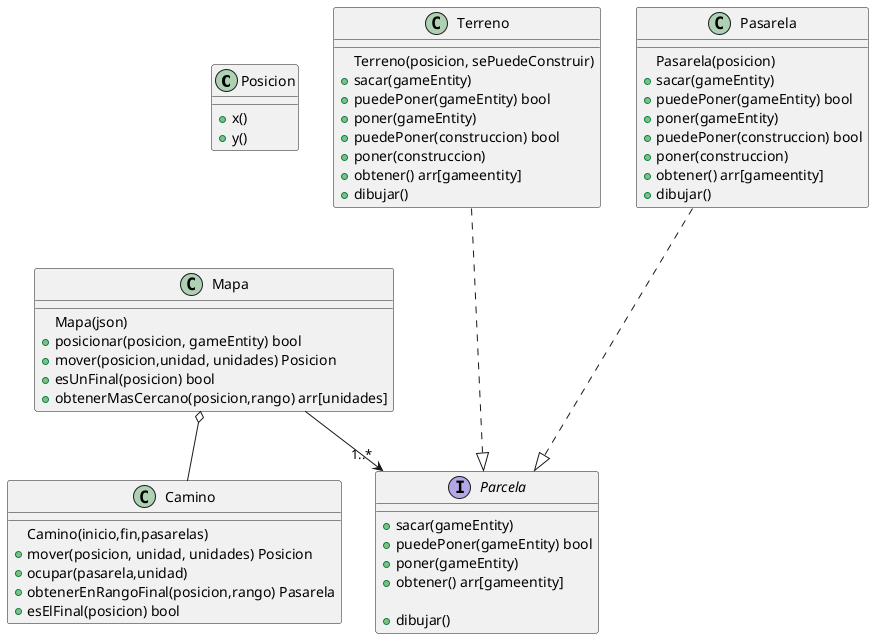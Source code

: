 @startuml

class Posicion{
    +x()
    +y()
}


class Mapa{
    Mapa(json)
    + posicionar(posicion, gameEntity) bool
    + mover(posicion,unidad, unidades) Posicion
    + esUnFinal(posicion) bool
    + obtenerMasCercano(posicion,rango) arr[unidades]
}

class Camino{
    Camino(inicio,fin,pasarelas)
    + mover(posicion, unidad, unidades) Posicion
    + ocupar(pasarela,unidad)
    + obtenerEnRangoFinal(posicion,rango) Pasarela
    + esElFinal(posicion) bool
}

interface Parcela{
    +sacar(gameEntity)
    +puedePoner(gameEntity) bool
    +poner(gameEntity)
    +obtener() arr[gameentity]

    +dibujar()
}

class Terreno{
    Terreno(posicion, sePuedeConstruir)
    +sacar(gameEntity)
    +puedePoner(gameEntity) bool
    +poner(gameEntity)
    +puedePoner(construccion) bool
    +poner(construccion)
    +obtener() arr[gameentity]
    +dibujar()
}

class Pasarela{
    Pasarela(posicion)
    +sacar(gameEntity)
    +puedePoner(gameEntity) bool
    +poner(gameEntity)
    +puedePoner(construccion) bool
    +poner(construccion)
    +obtener() arr[gameentity]
    +dibujar()
}




Pasarela ...|> Parcela
Terreno ...|> Parcela


Mapa --> "1..*"Parcela
Mapa o-- Camino


@enduml
